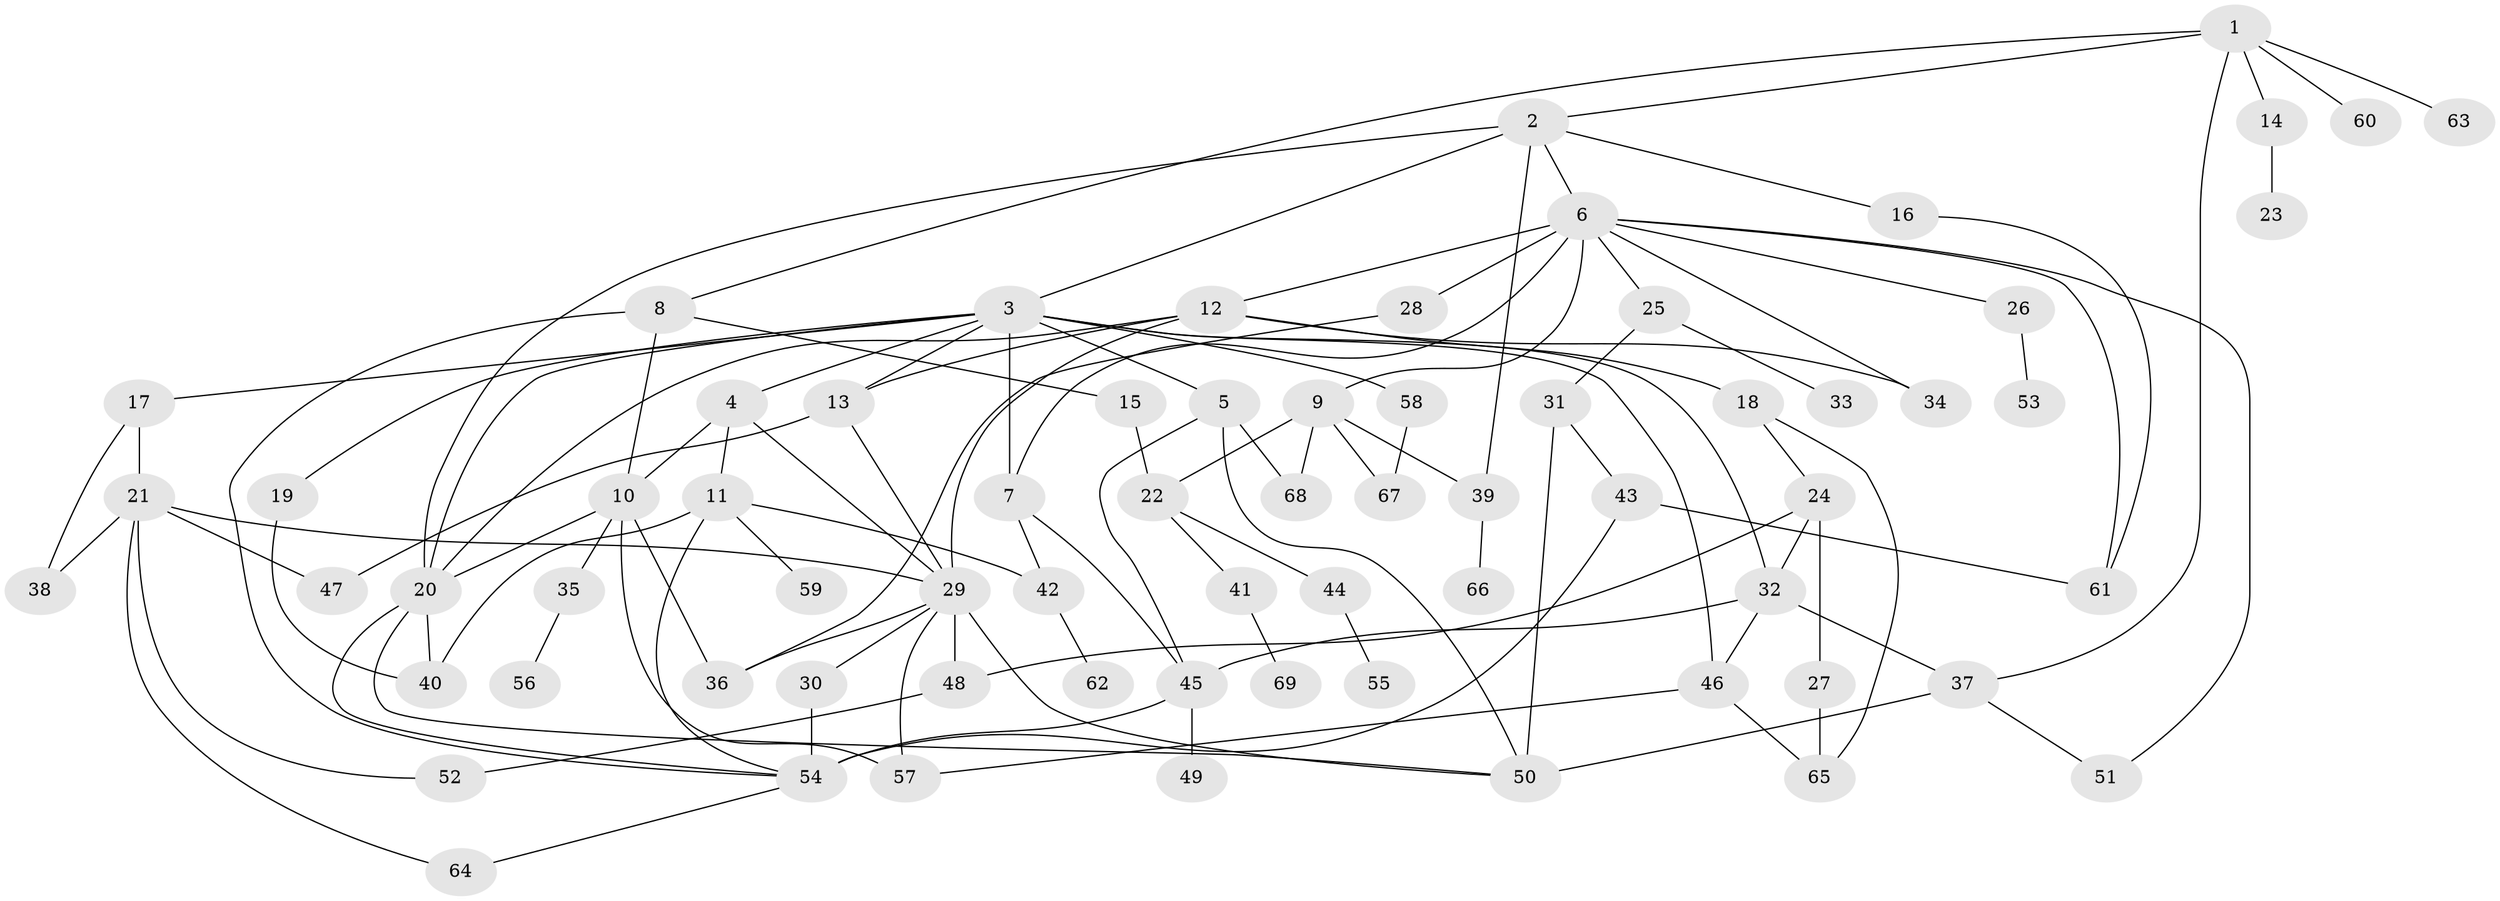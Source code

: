 // original degree distribution, {7: 0.014598540145985401, 8: 0.0072992700729927005, 5: 0.0364963503649635, 3: 0.20437956204379562, 10: 0.0072992700729927005, 4: 0.12408759124087591, 6: 0.051094890510948905, 2: 0.29927007299270075, 1: 0.25547445255474455}
// Generated by graph-tools (version 1.1) at 2025/34/03/09/25 02:34:25]
// undirected, 69 vertices, 113 edges
graph export_dot {
graph [start="1"]
  node [color=gray90,style=filled];
  1;
  2;
  3;
  4;
  5;
  6;
  7;
  8;
  9;
  10;
  11;
  12;
  13;
  14;
  15;
  16;
  17;
  18;
  19;
  20;
  21;
  22;
  23;
  24;
  25;
  26;
  27;
  28;
  29;
  30;
  31;
  32;
  33;
  34;
  35;
  36;
  37;
  38;
  39;
  40;
  41;
  42;
  43;
  44;
  45;
  46;
  47;
  48;
  49;
  50;
  51;
  52;
  53;
  54;
  55;
  56;
  57;
  58;
  59;
  60;
  61;
  62;
  63;
  64;
  65;
  66;
  67;
  68;
  69;
  1 -- 2 [weight=1.0];
  1 -- 8 [weight=1.0];
  1 -- 14 [weight=1.0];
  1 -- 37 [weight=1.0];
  1 -- 60 [weight=1.0];
  1 -- 63 [weight=1.0];
  2 -- 3 [weight=1.0];
  2 -- 6 [weight=1.0];
  2 -- 16 [weight=1.0];
  2 -- 20 [weight=1.0];
  2 -- 39 [weight=1.0];
  3 -- 4 [weight=1.0];
  3 -- 5 [weight=1.0];
  3 -- 7 [weight=1.0];
  3 -- 13 [weight=1.0];
  3 -- 17 [weight=1.0];
  3 -- 19 [weight=1.0];
  3 -- 20 [weight=1.0];
  3 -- 32 [weight=1.0];
  3 -- 46 [weight=1.0];
  3 -- 58 [weight=1.0];
  4 -- 10 [weight=1.0];
  4 -- 11 [weight=1.0];
  4 -- 29 [weight=1.0];
  5 -- 45 [weight=1.0];
  5 -- 50 [weight=1.0];
  5 -- 68 [weight=1.0];
  6 -- 7 [weight=1.0];
  6 -- 9 [weight=1.0];
  6 -- 12 [weight=1.0];
  6 -- 25 [weight=1.0];
  6 -- 26 [weight=1.0];
  6 -- 28 [weight=3.0];
  6 -- 34 [weight=1.0];
  6 -- 51 [weight=1.0];
  6 -- 61 [weight=2.0];
  7 -- 42 [weight=1.0];
  7 -- 45 [weight=1.0];
  8 -- 10 [weight=1.0];
  8 -- 15 [weight=1.0];
  8 -- 54 [weight=1.0];
  9 -- 22 [weight=1.0];
  9 -- 39 [weight=1.0];
  9 -- 67 [weight=1.0];
  9 -- 68 [weight=1.0];
  10 -- 20 [weight=2.0];
  10 -- 35 [weight=1.0];
  10 -- 36 [weight=1.0];
  10 -- 57 [weight=1.0];
  11 -- 40 [weight=1.0];
  11 -- 42 [weight=1.0];
  11 -- 54 [weight=1.0];
  11 -- 59 [weight=1.0];
  12 -- 13 [weight=1.0];
  12 -- 18 [weight=1.0];
  12 -- 20 [weight=1.0];
  12 -- 29 [weight=1.0];
  12 -- 34 [weight=1.0];
  13 -- 29 [weight=1.0];
  13 -- 47 [weight=1.0];
  14 -- 23 [weight=1.0];
  15 -- 22 [weight=1.0];
  16 -- 61 [weight=1.0];
  17 -- 21 [weight=1.0];
  17 -- 38 [weight=1.0];
  18 -- 24 [weight=1.0];
  18 -- 65 [weight=1.0];
  19 -- 40 [weight=1.0];
  20 -- 40 [weight=1.0];
  20 -- 50 [weight=1.0];
  20 -- 54 [weight=1.0];
  21 -- 29 [weight=1.0];
  21 -- 38 [weight=1.0];
  21 -- 47 [weight=1.0];
  21 -- 52 [weight=1.0];
  21 -- 64 [weight=1.0];
  22 -- 41 [weight=1.0];
  22 -- 44 [weight=1.0];
  24 -- 27 [weight=1.0];
  24 -- 32 [weight=1.0];
  24 -- 48 [weight=1.0];
  25 -- 31 [weight=1.0];
  25 -- 33 [weight=1.0];
  26 -- 53 [weight=1.0];
  27 -- 65 [weight=1.0];
  28 -- 36 [weight=1.0];
  29 -- 30 [weight=1.0];
  29 -- 36 [weight=2.0];
  29 -- 48 [weight=1.0];
  29 -- 50 [weight=1.0];
  29 -- 57 [weight=1.0];
  30 -- 54 [weight=4.0];
  31 -- 43 [weight=1.0];
  31 -- 50 [weight=1.0];
  32 -- 37 [weight=1.0];
  32 -- 45 [weight=1.0];
  32 -- 46 [weight=1.0];
  35 -- 56 [weight=1.0];
  37 -- 50 [weight=2.0];
  37 -- 51 [weight=1.0];
  39 -- 66 [weight=1.0];
  41 -- 69 [weight=1.0];
  42 -- 62 [weight=1.0];
  43 -- 54 [weight=1.0];
  43 -- 61 [weight=1.0];
  44 -- 55 [weight=1.0];
  45 -- 49 [weight=1.0];
  45 -- 54 [weight=1.0];
  46 -- 57 [weight=1.0];
  46 -- 65 [weight=1.0];
  48 -- 52 [weight=1.0];
  54 -- 64 [weight=1.0];
  58 -- 67 [weight=1.0];
}
